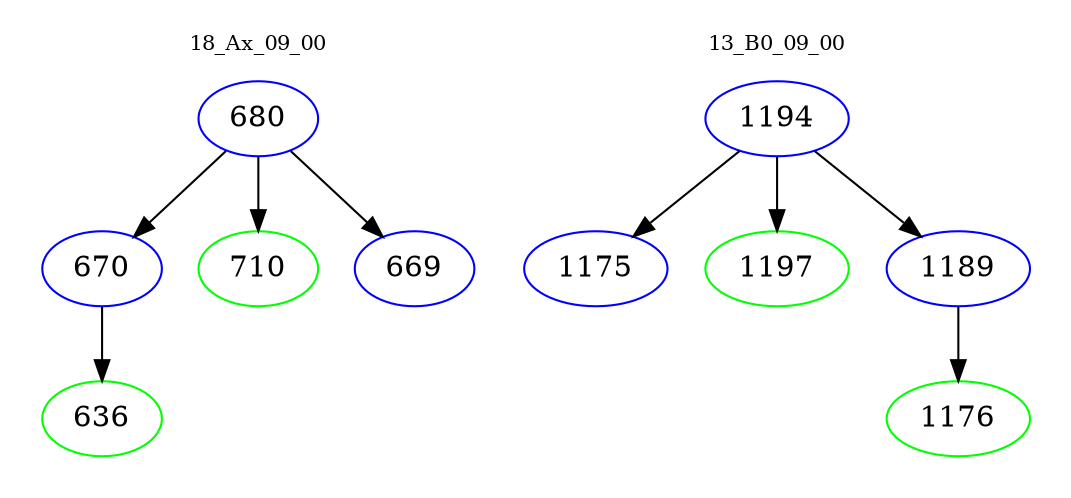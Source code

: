 digraph{
subgraph cluster_0 {
color = white
label = "18_Ax_09_00";
fontsize=10;
T0_680 [label="680", color="blue"]
T0_680 -> T0_670 [color="black"]
T0_670 [label="670", color="blue"]
T0_670 -> T0_636 [color="black"]
T0_636 [label="636", color="green"]
T0_680 -> T0_710 [color="black"]
T0_710 [label="710", color="green"]
T0_680 -> T0_669 [color="black"]
T0_669 [label="669", color="blue"]
}
subgraph cluster_1 {
color = white
label = "13_B0_09_00";
fontsize=10;
T1_1194 [label="1194", color="blue"]
T1_1194 -> T1_1175 [color="black"]
T1_1175 [label="1175", color="blue"]
T1_1194 -> T1_1197 [color="black"]
T1_1197 [label="1197", color="green"]
T1_1194 -> T1_1189 [color="black"]
T1_1189 [label="1189", color="blue"]
T1_1189 -> T1_1176 [color="black"]
T1_1176 [label="1176", color="green"]
}
}
